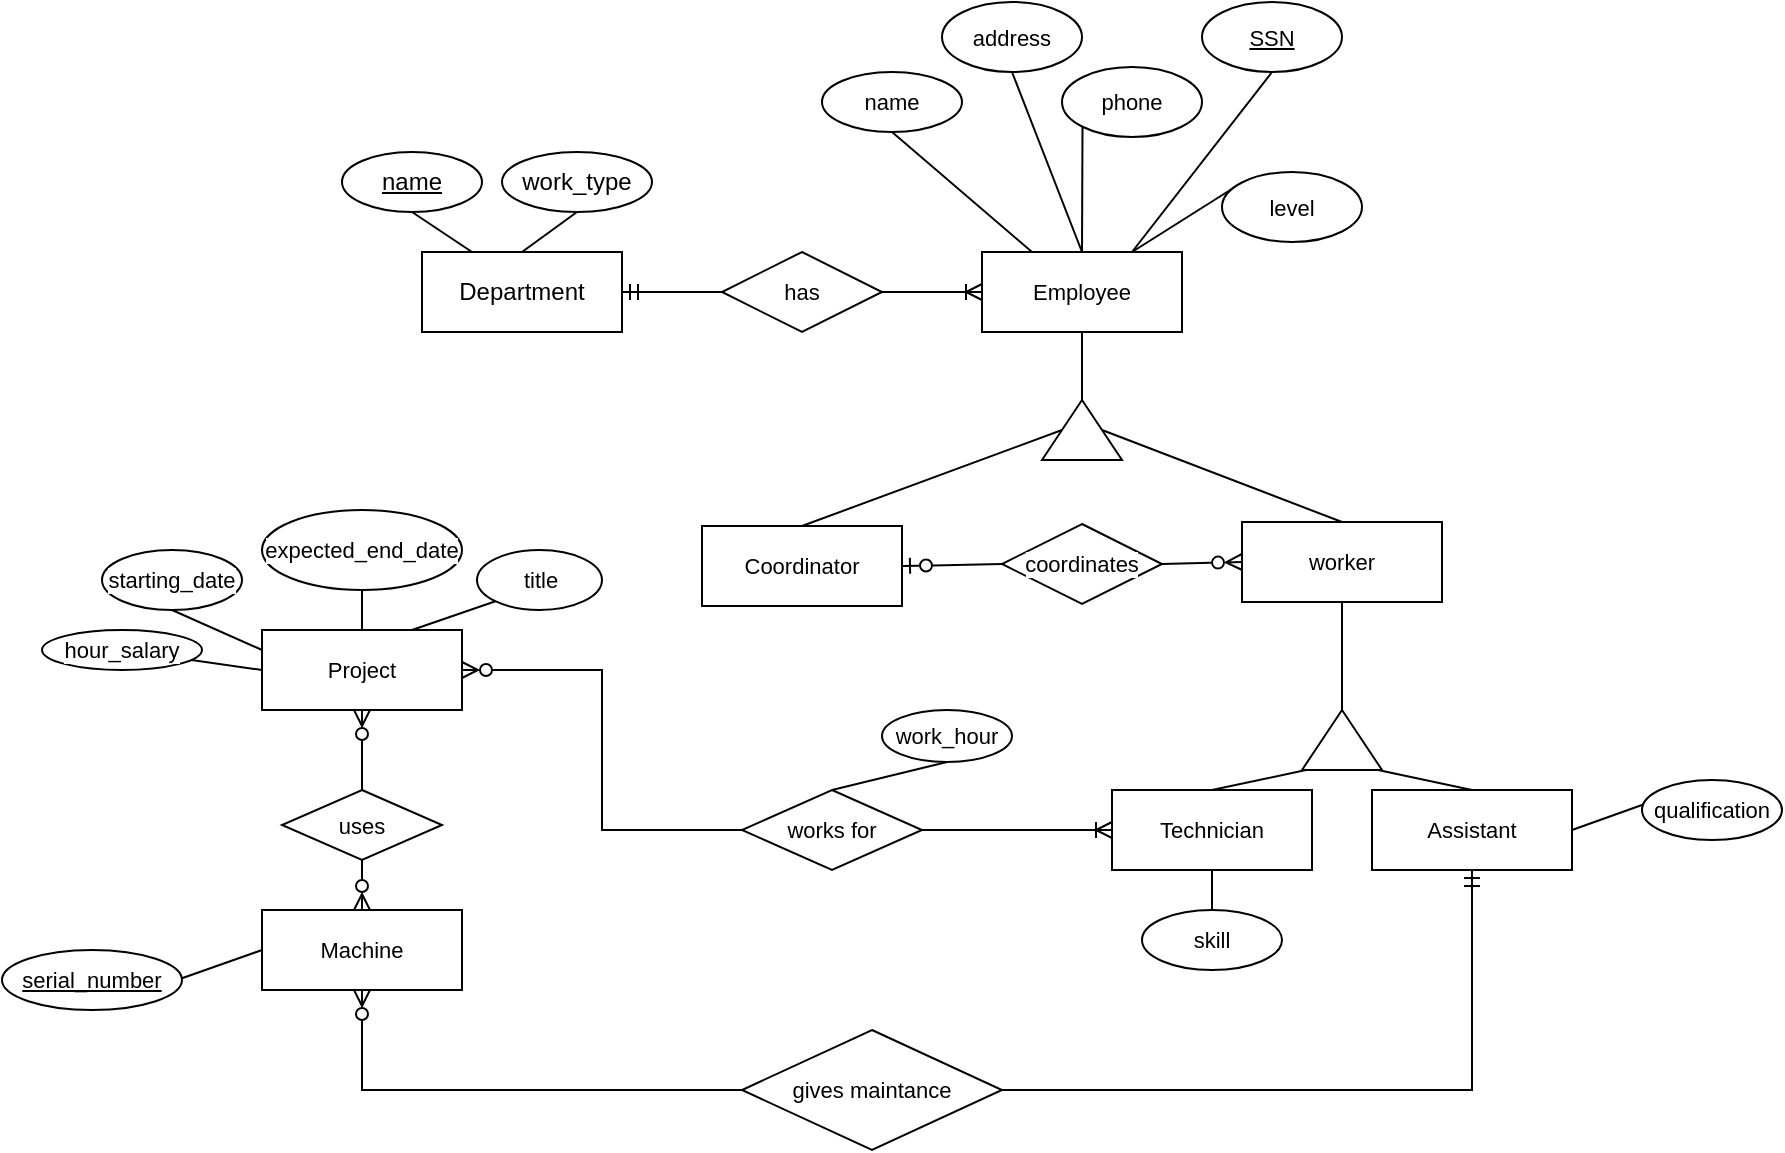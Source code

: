 <mxfile version="24.9.2">
  <diagram name="Page-1" id="IBinYyCBUrGOJbIUU4mi">
    <mxGraphModel dx="1050" dy="579" grid="1" gridSize="10" guides="1" tooltips="1" connect="1" arrows="1" fold="1" page="1" pageScale="1" pageWidth="850" pageHeight="1100" math="0" shadow="0">
      <root>
        <mxCell id="0" />
        <mxCell id="1" parent="0" />
        <mxCell id="ud7PdZYIxAGQ_uSuEWP6-3" style="rounded=0;orthogonalLoop=1;jettySize=auto;html=1;exitX=0.25;exitY=0;exitDx=0;exitDy=0;entryX=0.5;entryY=1;entryDx=0;entryDy=0;endArrow=none;endFill=0;" edge="1" parent="1" source="ud7PdZYIxAGQ_uSuEWP6-1" target="ud7PdZYIxAGQ_uSuEWP6-2">
          <mxGeometry relative="1" as="geometry" />
        </mxCell>
        <mxCell id="ud7PdZYIxAGQ_uSuEWP6-5" style="edgeStyle=none;shape=connector;rounded=0;orthogonalLoop=1;jettySize=auto;html=1;exitX=0.5;exitY=0;exitDx=0;exitDy=0;entryX=0.5;entryY=1;entryDx=0;entryDy=0;strokeColor=default;align=center;verticalAlign=middle;fontFamily=Helvetica;fontSize=11;fontColor=default;labelBackgroundColor=default;endArrow=none;endFill=0;" edge="1" parent="1" source="ud7PdZYIxAGQ_uSuEWP6-1" target="ud7PdZYIxAGQ_uSuEWP6-4">
          <mxGeometry relative="1" as="geometry" />
        </mxCell>
        <mxCell id="ud7PdZYIxAGQ_uSuEWP6-9" style="edgeStyle=none;shape=connector;rounded=0;orthogonalLoop=1;jettySize=auto;html=1;exitX=1;exitY=0.5;exitDx=0;exitDy=0;entryX=0;entryY=0.5;entryDx=0;entryDy=0;strokeColor=default;align=center;verticalAlign=middle;fontFamily=Helvetica;fontSize=11;fontColor=default;labelBackgroundColor=default;endArrow=none;endFill=0;startArrow=ERmandOne;startFill=0;" edge="1" parent="1" source="ud7PdZYIxAGQ_uSuEWP6-1" target="ud7PdZYIxAGQ_uSuEWP6-8">
          <mxGeometry relative="1" as="geometry" />
        </mxCell>
        <mxCell id="ud7PdZYIxAGQ_uSuEWP6-1" value="Department" style="whiteSpace=wrap;html=1;align=center;" vertex="1" parent="1">
          <mxGeometry x="310" y="221" width="100" height="40" as="geometry" />
        </mxCell>
        <mxCell id="ud7PdZYIxAGQ_uSuEWP6-2" value="&lt;u&gt;name&lt;/u&gt;" style="ellipse;whiteSpace=wrap;html=1;align=center;" vertex="1" parent="1">
          <mxGeometry x="270" y="171" width="70" height="30" as="geometry" />
        </mxCell>
        <mxCell id="ud7PdZYIxAGQ_uSuEWP6-4" value="work_type" style="ellipse;whiteSpace=wrap;html=1;align=center;" vertex="1" parent="1">
          <mxGeometry x="350" y="171" width="75" height="30" as="geometry" />
        </mxCell>
        <mxCell id="ud7PdZYIxAGQ_uSuEWP6-13" style="edgeStyle=none;shape=connector;rounded=0;orthogonalLoop=1;jettySize=auto;html=1;exitX=0.25;exitY=0;exitDx=0;exitDy=0;entryX=0.5;entryY=1;entryDx=0;entryDy=0;strokeColor=default;align=center;verticalAlign=middle;fontFamily=Helvetica;fontSize=11;fontColor=default;labelBackgroundColor=default;endArrow=none;endFill=0;" edge="1" parent="1" source="ud7PdZYIxAGQ_uSuEWP6-7" target="ud7PdZYIxAGQ_uSuEWP6-12">
          <mxGeometry relative="1" as="geometry" />
        </mxCell>
        <mxCell id="ud7PdZYIxAGQ_uSuEWP6-15" style="edgeStyle=none;shape=connector;rounded=0;orthogonalLoop=1;jettySize=auto;html=1;exitX=0.5;exitY=0;exitDx=0;exitDy=0;entryX=0.5;entryY=1;entryDx=0;entryDy=0;strokeColor=default;align=center;verticalAlign=middle;fontFamily=Helvetica;fontSize=11;fontColor=default;labelBackgroundColor=default;endArrow=none;endFill=0;" edge="1" parent="1" source="ud7PdZYIxAGQ_uSuEWP6-7" target="ud7PdZYIxAGQ_uSuEWP6-14">
          <mxGeometry relative="1" as="geometry" />
        </mxCell>
        <mxCell id="ud7PdZYIxAGQ_uSuEWP6-17" style="edgeStyle=none;shape=connector;rounded=0;orthogonalLoop=1;jettySize=auto;html=1;exitX=0.5;exitY=0;exitDx=0;exitDy=0;entryX=0;entryY=1;entryDx=0;entryDy=0;strokeColor=default;align=center;verticalAlign=middle;fontFamily=Helvetica;fontSize=11;fontColor=default;labelBackgroundColor=default;endArrow=none;endFill=0;" edge="1" parent="1" source="ud7PdZYIxAGQ_uSuEWP6-7" target="ud7PdZYIxAGQ_uSuEWP6-16">
          <mxGeometry relative="1" as="geometry" />
        </mxCell>
        <mxCell id="ud7PdZYIxAGQ_uSuEWP6-19" style="edgeStyle=none;shape=connector;rounded=0;orthogonalLoop=1;jettySize=auto;html=1;exitX=0.75;exitY=0;exitDx=0;exitDy=0;entryX=0.5;entryY=1;entryDx=0;entryDy=0;strokeColor=default;align=center;verticalAlign=middle;fontFamily=Helvetica;fontSize=11;fontColor=default;labelBackgroundColor=default;endArrow=none;endFill=0;" edge="1" parent="1" source="ud7PdZYIxAGQ_uSuEWP6-7" target="ud7PdZYIxAGQ_uSuEWP6-18">
          <mxGeometry relative="1" as="geometry" />
        </mxCell>
        <mxCell id="ud7PdZYIxAGQ_uSuEWP6-44" style="edgeStyle=none;shape=connector;rounded=0;orthogonalLoop=1;jettySize=auto;html=1;exitX=0.75;exitY=0;exitDx=0;exitDy=0;entryX=0;entryY=0;entryDx=0;entryDy=0;strokeColor=default;align=center;verticalAlign=middle;fontFamily=Helvetica;fontSize=11;fontColor=default;labelBackgroundColor=default;endArrow=none;endFill=0;" edge="1" parent="1" source="ud7PdZYIxAGQ_uSuEWP6-7" target="ud7PdZYIxAGQ_uSuEWP6-43">
          <mxGeometry relative="1" as="geometry" />
        </mxCell>
        <mxCell id="ud7PdZYIxAGQ_uSuEWP6-7" value="Employee" style="whiteSpace=wrap;html=1;align=center;fontFamily=Helvetica;fontSize=11;fontColor=default;labelBackgroundColor=default;" vertex="1" parent="1">
          <mxGeometry x="590" y="221" width="100" height="40" as="geometry" />
        </mxCell>
        <mxCell id="ud7PdZYIxAGQ_uSuEWP6-10" style="edgeStyle=none;shape=connector;rounded=0;orthogonalLoop=1;jettySize=auto;html=1;exitX=1;exitY=0.5;exitDx=0;exitDy=0;entryX=0;entryY=0.5;entryDx=0;entryDy=0;strokeColor=default;align=center;verticalAlign=middle;fontFamily=Helvetica;fontSize=11;fontColor=default;labelBackgroundColor=default;endArrow=ERoneToMany;endFill=0;" edge="1" parent="1" source="ud7PdZYIxAGQ_uSuEWP6-8" target="ud7PdZYIxAGQ_uSuEWP6-7">
          <mxGeometry relative="1" as="geometry" />
        </mxCell>
        <mxCell id="ud7PdZYIxAGQ_uSuEWP6-8" value="has" style="shape=rhombus;perimeter=rhombusPerimeter;whiteSpace=wrap;html=1;align=center;fontFamily=Helvetica;fontSize=11;fontColor=default;labelBackgroundColor=default;" vertex="1" parent="1">
          <mxGeometry x="460" y="221" width="80" height="40" as="geometry" />
        </mxCell>
        <mxCell id="ud7PdZYIxAGQ_uSuEWP6-12" value="name" style="ellipse;whiteSpace=wrap;html=1;align=center;fontFamily=Helvetica;fontSize=11;fontColor=default;labelBackgroundColor=default;" vertex="1" parent="1">
          <mxGeometry x="510" y="131" width="70" height="30" as="geometry" />
        </mxCell>
        <mxCell id="ud7PdZYIxAGQ_uSuEWP6-14" value="address" style="ellipse;whiteSpace=wrap;html=1;align=center;fontFamily=Helvetica;fontSize=11;fontColor=default;labelBackgroundColor=default;" vertex="1" parent="1">
          <mxGeometry x="570" y="96" width="70" height="35" as="geometry" />
        </mxCell>
        <mxCell id="ud7PdZYIxAGQ_uSuEWP6-16" value="phone" style="ellipse;whiteSpace=wrap;html=1;align=center;fontFamily=Helvetica;fontSize=11;fontColor=default;labelBackgroundColor=default;" vertex="1" parent="1">
          <mxGeometry x="630" y="128.5" width="70" height="35" as="geometry" />
        </mxCell>
        <mxCell id="ud7PdZYIxAGQ_uSuEWP6-18" value="&lt;u&gt;SSN&lt;/u&gt;" style="ellipse;whiteSpace=wrap;html=1;align=center;fontFamily=Helvetica;fontSize=11;fontColor=default;labelBackgroundColor=default;" vertex="1" parent="1">
          <mxGeometry x="700" y="96" width="70" height="35" as="geometry" />
        </mxCell>
        <mxCell id="ud7PdZYIxAGQ_uSuEWP6-25" style="edgeStyle=none;shape=connector;rounded=0;orthogonalLoop=1;jettySize=auto;html=1;exitX=0.5;exitY=0;exitDx=0;exitDy=0;strokeColor=default;align=center;verticalAlign=middle;fontFamily=Helvetica;fontSize=11;fontColor=default;labelBackgroundColor=default;endArrow=none;endFill=0;entryX=0.5;entryY=0;entryDx=0;entryDy=0;" edge="1" parent="1" source="ud7PdZYIxAGQ_uSuEWP6-20" target="ud7PdZYIxAGQ_uSuEWP6-24">
          <mxGeometry relative="1" as="geometry">
            <mxPoint x="630" y="336" as="targetPoint" />
          </mxGeometry>
        </mxCell>
        <mxCell id="ud7PdZYIxAGQ_uSuEWP6-50" style="edgeStyle=none;shape=connector;rounded=0;orthogonalLoop=1;jettySize=auto;html=1;exitX=1;exitY=0.5;exitDx=0;exitDy=0;entryX=0;entryY=0.5;entryDx=0;entryDy=0;strokeColor=default;align=center;verticalAlign=middle;fontFamily=Helvetica;fontSize=11;fontColor=default;labelBackgroundColor=default;endArrow=none;endFill=0;startArrow=ERzeroToOne;startFill=0;" edge="1" parent="1" source="ud7PdZYIxAGQ_uSuEWP6-20" target="ud7PdZYIxAGQ_uSuEWP6-49">
          <mxGeometry relative="1" as="geometry" />
        </mxCell>
        <mxCell id="ud7PdZYIxAGQ_uSuEWP6-20" value="Coordinator" style="whiteSpace=wrap;html=1;align=center;fontFamily=Helvetica;fontSize=11;fontColor=default;labelBackgroundColor=default;" vertex="1" parent="1">
          <mxGeometry x="450" y="358" width="100" height="40" as="geometry" />
        </mxCell>
        <mxCell id="ud7PdZYIxAGQ_uSuEWP6-26" style="edgeStyle=none;shape=connector;rounded=0;orthogonalLoop=1;jettySize=auto;html=1;exitX=0.5;exitY=0;exitDx=0;exitDy=0;entryX=0;entryY=0.05;entryDx=0;entryDy=0;strokeColor=default;align=center;verticalAlign=middle;fontFamily=Helvetica;fontSize=11;fontColor=default;labelBackgroundColor=default;endArrow=none;endFill=0;entryPerimeter=0;" edge="1" parent="1" source="ud7PdZYIxAGQ_uSuEWP6-21" target="ud7PdZYIxAGQ_uSuEWP6-47">
          <mxGeometry relative="1" as="geometry" />
        </mxCell>
        <mxCell id="ud7PdZYIxAGQ_uSuEWP6-30" style="edgeStyle=none;shape=connector;rounded=0;orthogonalLoop=1;jettySize=auto;html=1;exitX=0.5;exitY=1;exitDx=0;exitDy=0;strokeColor=default;align=center;verticalAlign=middle;fontFamily=Helvetica;fontSize=11;fontColor=default;labelBackgroundColor=default;endArrow=none;endFill=0;" edge="1" parent="1" source="ud7PdZYIxAGQ_uSuEWP6-21" target="ud7PdZYIxAGQ_uSuEWP6-29">
          <mxGeometry relative="1" as="geometry">
            <mxPoint x="705" y="545" as="targetPoint" />
          </mxGeometry>
        </mxCell>
        <mxCell id="ud7PdZYIxAGQ_uSuEWP6-64" style="edgeStyle=none;shape=connector;rounded=0;orthogonalLoop=1;jettySize=auto;html=1;exitX=0;exitY=0.5;exitDx=0;exitDy=0;entryX=1;entryY=0.5;entryDx=0;entryDy=0;strokeColor=default;align=center;verticalAlign=middle;fontFamily=Helvetica;fontSize=11;fontColor=default;labelBackgroundColor=default;endArrow=none;endFill=0;startArrow=ERoneToMany;startFill=0;" edge="1" parent="1" source="ud7PdZYIxAGQ_uSuEWP6-21" target="ud7PdZYIxAGQ_uSuEWP6-63">
          <mxGeometry relative="1" as="geometry" />
        </mxCell>
        <mxCell id="ud7PdZYIxAGQ_uSuEWP6-21" value="Technician" style="whiteSpace=wrap;html=1;align=center;fontFamily=Helvetica;fontSize=11;fontColor=default;labelBackgroundColor=default;strokeColor=default;verticalAlign=middle;fillColor=default;" vertex="1" parent="1">
          <mxGeometry x="655" y="490" width="100" height="40" as="geometry" />
        </mxCell>
        <mxCell id="ud7PdZYIxAGQ_uSuEWP6-27" style="edgeStyle=none;shape=connector;rounded=0;orthogonalLoop=1;jettySize=auto;html=1;exitX=0.5;exitY=0;exitDx=0;exitDy=0;entryX=0;entryY=0.95;entryDx=0;entryDy=0;strokeColor=default;align=center;verticalAlign=middle;fontFamily=Helvetica;fontSize=11;fontColor=default;labelBackgroundColor=default;endArrow=none;endFill=0;entryPerimeter=0;" edge="1" parent="1" source="ud7PdZYIxAGQ_uSuEWP6-23" target="ud7PdZYIxAGQ_uSuEWP6-47">
          <mxGeometry relative="1" as="geometry" />
        </mxCell>
        <mxCell id="ud7PdZYIxAGQ_uSuEWP6-36" style="edgeStyle=none;shape=connector;rounded=0;orthogonalLoop=1;jettySize=auto;html=1;exitX=1;exitY=0.5;exitDx=0;exitDy=0;entryX=0.5;entryY=0;entryDx=0;entryDy=0;strokeColor=default;align=center;verticalAlign=middle;fontFamily=Helvetica;fontSize=11;fontColor=default;labelBackgroundColor=default;endArrow=none;endFill=0;" edge="1" parent="1" source="ud7PdZYIxAGQ_uSuEWP6-23" target="ud7PdZYIxAGQ_uSuEWP6-35">
          <mxGeometry relative="1" as="geometry" />
        </mxCell>
        <mxCell id="ud7PdZYIxAGQ_uSuEWP6-53" style="edgeStyle=orthogonalEdgeStyle;shape=connector;rounded=0;orthogonalLoop=1;jettySize=auto;html=1;exitX=0.5;exitY=1;exitDx=0;exitDy=0;entryX=1;entryY=0.5;entryDx=0;entryDy=0;strokeColor=default;align=center;verticalAlign=middle;fontFamily=Helvetica;fontSize=11;fontColor=default;labelBackgroundColor=default;endArrow=none;endFill=0;startArrow=ERmandOne;startFill=0;" edge="1" parent="1" source="ud7PdZYIxAGQ_uSuEWP6-23" target="ud7PdZYIxAGQ_uSuEWP6-52">
          <mxGeometry relative="1" as="geometry" />
        </mxCell>
        <mxCell id="ud7PdZYIxAGQ_uSuEWP6-23" value="Assistant" style="whiteSpace=wrap;html=1;align=center;fontFamily=Helvetica;fontSize=11;fontColor=default;labelBackgroundColor=default;strokeColor=default;verticalAlign=middle;fillColor=default;" vertex="1" parent="1">
          <mxGeometry x="785" y="490" width="100" height="40" as="geometry" />
        </mxCell>
        <mxCell id="ud7PdZYIxAGQ_uSuEWP6-28" style="edgeStyle=none;shape=connector;rounded=0;orthogonalLoop=1;jettySize=auto;html=1;exitX=1;exitY=0.5;exitDx=0;exitDy=0;entryX=0.5;entryY=1;entryDx=0;entryDy=0;strokeColor=default;align=center;verticalAlign=middle;fontFamily=Helvetica;fontSize=11;fontColor=default;labelBackgroundColor=default;endArrow=none;endFill=0;" edge="1" parent="1" source="ud7PdZYIxAGQ_uSuEWP6-24" target="ud7PdZYIxAGQ_uSuEWP6-7">
          <mxGeometry relative="1" as="geometry" />
        </mxCell>
        <mxCell id="ud7PdZYIxAGQ_uSuEWP6-24" value="" style="triangle;whiteSpace=wrap;html=1;fontFamily=Helvetica;fontSize=11;fontColor=default;labelBackgroundColor=default;rotation=-90;" vertex="1" parent="1">
          <mxGeometry x="625" y="290" width="30" height="40" as="geometry" />
        </mxCell>
        <mxCell id="ud7PdZYIxAGQ_uSuEWP6-29" value="skill" style="ellipse;whiteSpace=wrap;html=1;align=center;fontFamily=Helvetica;fontSize=11;fontColor=default;labelBackgroundColor=default;" vertex="1" parent="1">
          <mxGeometry x="670" y="550" width="70" height="30" as="geometry" />
        </mxCell>
        <mxCell id="ud7PdZYIxAGQ_uSuEWP6-38" style="edgeStyle=none;shape=connector;rounded=0;orthogonalLoop=1;jettySize=auto;html=1;exitX=0;exitY=0.25;exitDx=0;exitDy=0;entryX=0.5;entryY=1;entryDx=0;entryDy=0;strokeColor=default;align=center;verticalAlign=middle;fontFamily=Helvetica;fontSize=11;fontColor=default;labelBackgroundColor=default;endArrow=none;endFill=0;" edge="1" parent="1" source="ud7PdZYIxAGQ_uSuEWP6-31" target="ud7PdZYIxAGQ_uSuEWP6-37">
          <mxGeometry relative="1" as="geometry" />
        </mxCell>
        <mxCell id="ud7PdZYIxAGQ_uSuEWP6-40" style="edgeStyle=none;shape=connector;rounded=0;orthogonalLoop=1;jettySize=auto;html=1;exitX=0.5;exitY=0;exitDx=0;exitDy=0;entryX=0.5;entryY=1;entryDx=0;entryDy=0;strokeColor=default;align=center;verticalAlign=middle;fontFamily=Helvetica;fontSize=11;fontColor=default;labelBackgroundColor=default;endArrow=none;endFill=0;" edge="1" parent="1" source="ud7PdZYIxAGQ_uSuEWP6-31" target="ud7PdZYIxAGQ_uSuEWP6-39">
          <mxGeometry relative="1" as="geometry" />
        </mxCell>
        <mxCell id="ud7PdZYIxAGQ_uSuEWP6-42" style="edgeStyle=none;shape=connector;rounded=0;orthogonalLoop=1;jettySize=auto;html=1;exitX=0.75;exitY=0;exitDx=0;exitDy=0;entryX=0;entryY=1;entryDx=0;entryDy=0;strokeColor=default;align=center;verticalAlign=middle;fontFamily=Helvetica;fontSize=11;fontColor=default;labelBackgroundColor=default;endArrow=none;endFill=0;" edge="1" parent="1" source="ud7PdZYIxAGQ_uSuEWP6-31" target="ud7PdZYIxAGQ_uSuEWP6-41">
          <mxGeometry relative="1" as="geometry" />
        </mxCell>
        <mxCell id="ud7PdZYIxAGQ_uSuEWP6-57" style="edgeStyle=none;shape=connector;rounded=0;orthogonalLoop=1;jettySize=auto;html=1;exitX=0;exitY=0.5;exitDx=0;exitDy=0;strokeColor=default;align=center;verticalAlign=middle;fontFamily=Helvetica;fontSize=11;fontColor=default;labelBackgroundColor=default;endArrow=none;endFill=0;" edge="1" parent="1" source="ud7PdZYIxAGQ_uSuEWP6-31" target="ud7PdZYIxAGQ_uSuEWP6-55">
          <mxGeometry relative="1" as="geometry" />
        </mxCell>
        <mxCell id="ud7PdZYIxAGQ_uSuEWP6-60" style="edgeStyle=none;shape=connector;rounded=0;orthogonalLoop=1;jettySize=auto;html=1;exitX=0.5;exitY=1;exitDx=0;exitDy=0;entryX=0.5;entryY=0;entryDx=0;entryDy=0;strokeColor=default;align=center;verticalAlign=middle;fontFamily=Helvetica;fontSize=11;fontColor=default;labelBackgroundColor=default;endArrow=none;endFill=0;startArrow=ERzeroToMany;startFill=0;" edge="1" parent="1" source="ud7PdZYIxAGQ_uSuEWP6-31" target="ud7PdZYIxAGQ_uSuEWP6-59">
          <mxGeometry relative="1" as="geometry" />
        </mxCell>
        <mxCell id="ud7PdZYIxAGQ_uSuEWP6-31" value="Project" style="whiteSpace=wrap;html=1;align=center;fontFamily=Helvetica;fontSize=11;fontColor=default;labelBackgroundColor=default;" vertex="1" parent="1">
          <mxGeometry x="230" y="410" width="100" height="40" as="geometry" />
        </mxCell>
        <mxCell id="ud7PdZYIxAGQ_uSuEWP6-34" style="edgeStyle=none;shape=connector;rounded=0;orthogonalLoop=1;jettySize=auto;html=1;exitX=0;exitY=0.5;exitDx=0;exitDy=0;entryX=0.5;entryY=1;entryDx=0;entryDy=0;strokeColor=default;align=center;verticalAlign=middle;fontFamily=Helvetica;fontSize=11;fontColor=default;labelBackgroundColor=default;endArrow=none;endFill=0;" edge="1" parent="1" source="ud7PdZYIxAGQ_uSuEWP6-32" target="ud7PdZYIxAGQ_uSuEWP6-33">
          <mxGeometry relative="1" as="geometry" />
        </mxCell>
        <mxCell id="ud7PdZYIxAGQ_uSuEWP6-32" value="Machine" style="whiteSpace=wrap;html=1;align=center;fontFamily=Helvetica;fontSize=11;fontColor=default;labelBackgroundColor=default;" vertex="1" parent="1">
          <mxGeometry x="230" y="550" width="100" height="40" as="geometry" />
        </mxCell>
        <mxCell id="ud7PdZYIxAGQ_uSuEWP6-33" value="&lt;u&gt;serial_number&lt;/u&gt;" style="ellipse;whiteSpace=wrap;html=1;align=center;fontFamily=Helvetica;fontSize=11;fontColor=default;labelBackgroundColor=default;" vertex="1" parent="1">
          <mxGeometry x="100" y="570" width="90" height="30" as="geometry" />
        </mxCell>
        <mxCell id="ud7PdZYIxAGQ_uSuEWP6-35" value="qualification" style="ellipse;whiteSpace=wrap;html=1;align=center;fontFamily=Helvetica;fontSize=11;fontColor=default;labelBackgroundColor=default;" vertex="1" parent="1">
          <mxGeometry x="920" y="485" width="70" height="30" as="geometry" />
        </mxCell>
        <mxCell id="ud7PdZYIxAGQ_uSuEWP6-37" value="starting_date" style="ellipse;whiteSpace=wrap;html=1;align=center;fontFamily=Helvetica;fontSize=11;fontColor=default;labelBackgroundColor=default;" vertex="1" parent="1">
          <mxGeometry x="150" y="370" width="70" height="30" as="geometry" />
        </mxCell>
        <mxCell id="ud7PdZYIxAGQ_uSuEWP6-39" value="expected_end_date" style="ellipse;whiteSpace=wrap;html=1;align=center;fontFamily=Helvetica;fontSize=11;fontColor=default;labelBackgroundColor=default;" vertex="1" parent="1">
          <mxGeometry x="230" y="350" width="100" height="40" as="geometry" />
        </mxCell>
        <mxCell id="ud7PdZYIxAGQ_uSuEWP6-41" value="title" style="ellipse;whiteSpace=wrap;html=1;align=center;fontFamily=Helvetica;fontSize=11;fontColor=default;labelBackgroundColor=default;" vertex="1" parent="1">
          <mxGeometry x="337.5" y="370" width="62.5" height="30" as="geometry" />
        </mxCell>
        <mxCell id="ud7PdZYIxAGQ_uSuEWP6-43" value="level" style="ellipse;whiteSpace=wrap;html=1;align=center;fontFamily=Helvetica;fontSize=11;fontColor=default;labelBackgroundColor=default;" vertex="1" parent="1">
          <mxGeometry x="710" y="181" width="70" height="35" as="geometry" />
        </mxCell>
        <mxCell id="ud7PdZYIxAGQ_uSuEWP6-46" style="shape=connector;rounded=0;orthogonalLoop=1;jettySize=auto;html=1;entryX=0.5;entryY=1;entryDx=0;entryDy=0;strokeColor=default;align=center;verticalAlign=middle;fontFamily=Helvetica;fontSize=11;fontColor=default;labelBackgroundColor=default;endArrow=none;endFill=0;exitX=0.5;exitY=0;exitDx=0;exitDy=0;" edge="1" parent="1" source="ud7PdZYIxAGQ_uSuEWP6-45" target="ud7PdZYIxAGQ_uSuEWP6-24">
          <mxGeometry relative="1" as="geometry">
            <mxPoint x="660" y="310" as="sourcePoint" />
            <mxPoint x="661.6" y="336.99" as="targetPoint" />
          </mxGeometry>
        </mxCell>
        <mxCell id="ud7PdZYIxAGQ_uSuEWP6-45" value="worker" style="whiteSpace=wrap;html=1;align=center;fontFamily=Helvetica;fontSize=11;fontColor=default;labelBackgroundColor=default;strokeColor=default;verticalAlign=middle;fillColor=default;" vertex="1" parent="1">
          <mxGeometry x="720" y="356" width="100" height="40" as="geometry" />
        </mxCell>
        <mxCell id="ud7PdZYIxAGQ_uSuEWP6-48" style="edgeStyle=none;shape=connector;rounded=0;orthogonalLoop=1;jettySize=auto;html=1;exitX=1;exitY=0.5;exitDx=0;exitDy=0;entryX=0.5;entryY=1;entryDx=0;entryDy=0;strokeColor=default;align=center;verticalAlign=middle;fontFamily=Helvetica;fontSize=11;fontColor=default;labelBackgroundColor=default;endArrow=none;endFill=0;" edge="1" parent="1" source="ud7PdZYIxAGQ_uSuEWP6-47" target="ud7PdZYIxAGQ_uSuEWP6-45">
          <mxGeometry relative="1" as="geometry" />
        </mxCell>
        <mxCell id="ud7PdZYIxAGQ_uSuEWP6-47" value="" style="triangle;whiteSpace=wrap;html=1;fontFamily=Helvetica;fontSize=11;fontColor=default;labelBackgroundColor=default;rotation=-90;" vertex="1" parent="1">
          <mxGeometry x="755" y="445" width="30" height="40" as="geometry" />
        </mxCell>
        <mxCell id="ud7PdZYIxAGQ_uSuEWP6-51" style="edgeStyle=none;shape=connector;rounded=0;orthogonalLoop=1;jettySize=auto;html=1;exitX=1;exitY=0.5;exitDx=0;exitDy=0;entryX=0;entryY=0.5;entryDx=0;entryDy=0;strokeColor=default;align=center;verticalAlign=middle;fontFamily=Helvetica;fontSize=11;fontColor=default;labelBackgroundColor=default;endArrow=ERzeroToMany;endFill=0;" edge="1" parent="1" source="ud7PdZYIxAGQ_uSuEWP6-49" target="ud7PdZYIxAGQ_uSuEWP6-45">
          <mxGeometry relative="1" as="geometry">
            <mxPoint x="680" y="402" as="sourcePoint" />
          </mxGeometry>
        </mxCell>
        <mxCell id="ud7PdZYIxAGQ_uSuEWP6-49" value="coordinates" style="shape=rhombus;perimeter=rhombusPerimeter;whiteSpace=wrap;html=1;align=center;fontFamily=Helvetica;fontSize=11;fontColor=default;labelBackgroundColor=default;" vertex="1" parent="1">
          <mxGeometry x="600" y="357" width="80" height="40" as="geometry" />
        </mxCell>
        <mxCell id="ud7PdZYIxAGQ_uSuEWP6-54" style="edgeStyle=orthogonalEdgeStyle;shape=connector;rounded=0;orthogonalLoop=1;jettySize=auto;html=1;exitX=0;exitY=0.5;exitDx=0;exitDy=0;entryX=0.5;entryY=1;entryDx=0;entryDy=0;strokeColor=default;align=center;verticalAlign=middle;fontFamily=Helvetica;fontSize=11;fontColor=default;labelBackgroundColor=default;endArrow=ERzeroToMany;endFill=0;" edge="1" parent="1" source="ud7PdZYIxAGQ_uSuEWP6-52" target="ud7PdZYIxAGQ_uSuEWP6-32">
          <mxGeometry relative="1" as="geometry" />
        </mxCell>
        <mxCell id="ud7PdZYIxAGQ_uSuEWP6-52" value="gives maintance" style="shape=rhombus;perimeter=rhombusPerimeter;whiteSpace=wrap;html=1;align=center;fontFamily=Helvetica;fontSize=11;fontColor=default;labelBackgroundColor=default;" vertex="1" parent="1">
          <mxGeometry x="470" y="610" width="130" height="60" as="geometry" />
        </mxCell>
        <mxCell id="ud7PdZYIxAGQ_uSuEWP6-55" value="hour_salary" style="ellipse;whiteSpace=wrap;html=1;align=center;fontFamily=Helvetica;fontSize=11;fontColor=default;labelBackgroundColor=default;" vertex="1" parent="1">
          <mxGeometry x="120" y="410" width="80" height="20" as="geometry" />
        </mxCell>
        <mxCell id="ud7PdZYIxAGQ_uSuEWP6-61" style="edgeStyle=none;shape=connector;rounded=0;orthogonalLoop=1;jettySize=auto;html=1;exitX=0.5;exitY=1;exitDx=0;exitDy=0;entryX=0.5;entryY=0;entryDx=0;entryDy=0;strokeColor=default;align=center;verticalAlign=middle;fontFamily=Helvetica;fontSize=11;fontColor=default;labelBackgroundColor=default;endArrow=ERzeroToMany;endFill=0;" edge="1" parent="1" source="ud7PdZYIxAGQ_uSuEWP6-59" target="ud7PdZYIxAGQ_uSuEWP6-32">
          <mxGeometry relative="1" as="geometry" />
        </mxCell>
        <mxCell id="ud7PdZYIxAGQ_uSuEWP6-59" value="uses" style="shape=rhombus;perimeter=rhombusPerimeter;whiteSpace=wrap;html=1;align=center;fontFamily=Helvetica;fontSize=11;fontColor=default;labelBackgroundColor=default;" vertex="1" parent="1">
          <mxGeometry x="240" y="490" width="80" height="35" as="geometry" />
        </mxCell>
        <mxCell id="ud7PdZYIxAGQ_uSuEWP6-65" style="edgeStyle=orthogonalEdgeStyle;shape=connector;rounded=0;orthogonalLoop=1;jettySize=auto;html=1;exitX=0;exitY=0.5;exitDx=0;exitDy=0;entryX=1;entryY=0.5;entryDx=0;entryDy=0;strokeColor=default;align=center;verticalAlign=middle;fontFamily=Helvetica;fontSize=11;fontColor=default;labelBackgroundColor=default;endArrow=ERzeroToMany;endFill=0;" edge="1" parent="1" source="ud7PdZYIxAGQ_uSuEWP6-63" target="ud7PdZYIxAGQ_uSuEWP6-31">
          <mxGeometry relative="1" as="geometry" />
        </mxCell>
        <mxCell id="ud7PdZYIxAGQ_uSuEWP6-68" style="edgeStyle=none;shape=connector;rounded=0;orthogonalLoop=1;jettySize=auto;html=1;exitX=0.5;exitY=0;exitDx=0;exitDy=0;entryX=0.5;entryY=1;entryDx=0;entryDy=0;strokeColor=default;align=center;verticalAlign=middle;fontFamily=Helvetica;fontSize=11;fontColor=default;labelBackgroundColor=default;endArrow=none;endFill=0;" edge="1" parent="1" source="ud7PdZYIxAGQ_uSuEWP6-63" target="ud7PdZYIxAGQ_uSuEWP6-67">
          <mxGeometry relative="1" as="geometry" />
        </mxCell>
        <mxCell id="ud7PdZYIxAGQ_uSuEWP6-63" value="works for" style="shape=rhombus;perimeter=rhombusPerimeter;whiteSpace=wrap;html=1;align=center;fontFamily=Helvetica;fontSize=11;fontColor=default;labelBackgroundColor=default;" vertex="1" parent="1">
          <mxGeometry x="470" y="490" width="90" height="40" as="geometry" />
        </mxCell>
        <mxCell id="ud7PdZYIxAGQ_uSuEWP6-67" value="work_hour" style="ellipse;whiteSpace=wrap;html=1;align=center;fontFamily=Helvetica;fontSize=11;fontColor=default;labelBackgroundColor=default;" vertex="1" parent="1">
          <mxGeometry x="540" y="450" width="65" height="26" as="geometry" />
        </mxCell>
      </root>
    </mxGraphModel>
  </diagram>
</mxfile>
